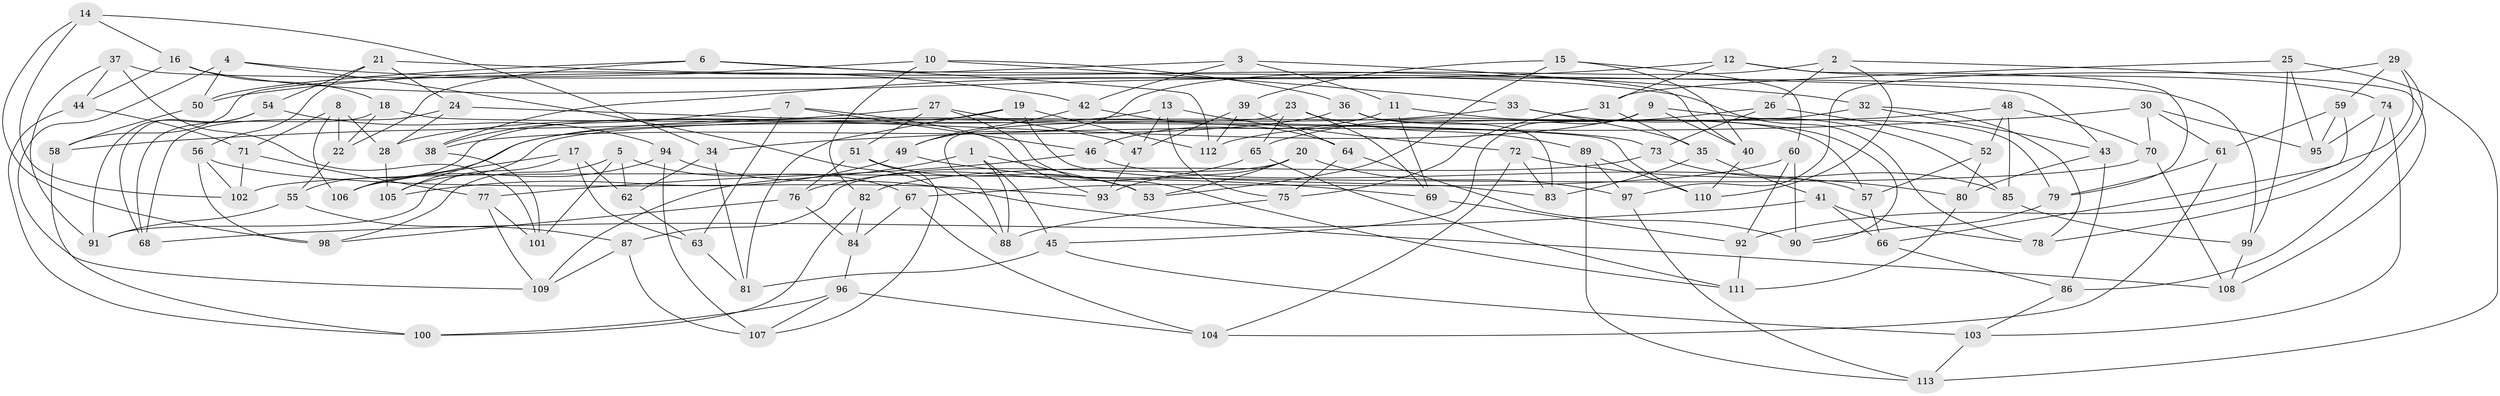 // Generated by graph-tools (version 1.1) at 2025/03/03/09/25 03:03:06]
// undirected, 113 vertices, 226 edges
graph export_dot {
graph [start="1"]
  node [color=gray90,style=filled];
  1;
  2;
  3;
  4;
  5;
  6;
  7;
  8;
  9;
  10;
  11;
  12;
  13;
  14;
  15;
  16;
  17;
  18;
  19;
  20;
  21;
  22;
  23;
  24;
  25;
  26;
  27;
  28;
  29;
  30;
  31;
  32;
  33;
  34;
  35;
  36;
  37;
  38;
  39;
  40;
  41;
  42;
  43;
  44;
  45;
  46;
  47;
  48;
  49;
  50;
  51;
  52;
  53;
  54;
  55;
  56;
  57;
  58;
  59;
  60;
  61;
  62;
  63;
  64;
  65;
  66;
  67;
  68;
  69;
  70;
  71;
  72;
  73;
  74;
  75;
  76;
  77;
  78;
  79;
  80;
  81;
  82;
  83;
  84;
  85;
  86;
  87;
  88;
  89;
  90;
  91;
  92;
  93;
  94;
  95;
  96;
  97;
  98;
  99;
  100;
  101;
  102;
  103;
  104;
  105;
  106;
  107;
  108;
  109;
  110;
  111;
  112;
  113;
  1 -- 45;
  1 -- 53;
  1 -- 109;
  1 -- 88;
  2 -- 26;
  2 -- 108;
  2 -- 49;
  2 -- 110;
  3 -- 50;
  3 -- 40;
  3 -- 11;
  3 -- 42;
  4 -- 42;
  4 -- 88;
  4 -- 109;
  4 -- 50;
  5 -- 101;
  5 -- 98;
  5 -- 67;
  5 -- 62;
  6 -- 50;
  6 -- 22;
  6 -- 43;
  6 -- 112;
  7 -- 93;
  7 -- 38;
  7 -- 46;
  7 -- 63;
  8 -- 22;
  8 -- 28;
  8 -- 71;
  8 -- 106;
  9 -- 40;
  9 -- 45;
  9 -- 79;
  9 -- 28;
  10 -- 36;
  10 -- 82;
  10 -- 58;
  10 -- 33;
  11 -- 69;
  11 -- 90;
  11 -- 46;
  12 -- 38;
  12 -- 74;
  12 -- 79;
  12 -- 31;
  13 -- 72;
  13 -- 75;
  13 -- 105;
  13 -- 47;
  14 -- 34;
  14 -- 98;
  14 -- 102;
  14 -- 16;
  15 -- 60;
  15 -- 53;
  15 -- 39;
  15 -- 40;
  16 -- 44;
  16 -- 18;
  16 -- 78;
  17 -- 106;
  17 -- 62;
  17 -- 63;
  17 -- 91;
  18 -- 110;
  18 -- 22;
  18 -- 68;
  19 -- 81;
  19 -- 83;
  19 -- 112;
  19 -- 55;
  20 -- 53;
  20 -- 97;
  20 -- 93;
  20 -- 87;
  21 -- 32;
  21 -- 54;
  21 -- 56;
  21 -- 24;
  22 -- 55;
  23 -- 69;
  23 -- 65;
  23 -- 88;
  23 -- 89;
  24 -- 68;
  24 -- 28;
  24 -- 73;
  25 -- 113;
  25 -- 95;
  25 -- 99;
  25 -- 31;
  26 -- 52;
  26 -- 73;
  26 -- 65;
  27 -- 47;
  27 -- 111;
  27 -- 51;
  27 -- 58;
  28 -- 105;
  29 -- 59;
  29 -- 92;
  29 -- 97;
  29 -- 86;
  30 -- 61;
  30 -- 34;
  30 -- 70;
  30 -- 95;
  31 -- 75;
  31 -- 35;
  32 -- 78;
  32 -- 105;
  32 -- 43;
  33 -- 85;
  33 -- 106;
  33 -- 35;
  34 -- 81;
  34 -- 62;
  35 -- 41;
  35 -- 83;
  36 -- 57;
  36 -- 38;
  36 -- 83;
  37 -- 101;
  37 -- 91;
  37 -- 99;
  37 -- 44;
  38 -- 101;
  39 -- 112;
  39 -- 47;
  39 -- 64;
  40 -- 110;
  41 -- 68;
  41 -- 66;
  41 -- 78;
  42 -- 49;
  42 -- 64;
  43 -- 80;
  43 -- 86;
  44 -- 71;
  44 -- 100;
  45 -- 103;
  45 -- 81;
  46 -- 77;
  46 -- 57;
  47 -- 93;
  48 -- 112;
  48 -- 85;
  48 -- 52;
  48 -- 70;
  49 -- 69;
  49 -- 105;
  50 -- 58;
  51 -- 107;
  51 -- 76;
  51 -- 53;
  52 -- 80;
  52 -- 57;
  54 -- 68;
  54 -- 94;
  54 -- 91;
  55 -- 87;
  55 -- 91;
  56 -- 93;
  56 -- 102;
  56 -- 98;
  57 -- 66;
  58 -- 100;
  59 -- 66;
  59 -- 95;
  59 -- 61;
  60 -- 92;
  60 -- 67;
  60 -- 90;
  61 -- 104;
  61 -- 79;
  62 -- 63;
  63 -- 81;
  64 -- 75;
  64 -- 90;
  65 -- 76;
  65 -- 111;
  66 -- 86;
  67 -- 84;
  67 -- 104;
  69 -- 92;
  70 -- 108;
  70 -- 102;
  71 -- 77;
  71 -- 102;
  72 -- 83;
  72 -- 80;
  72 -- 104;
  73 -- 85;
  73 -- 82;
  74 -- 78;
  74 -- 95;
  74 -- 103;
  75 -- 88;
  76 -- 98;
  76 -- 84;
  77 -- 109;
  77 -- 101;
  79 -- 90;
  80 -- 111;
  82 -- 84;
  82 -- 100;
  84 -- 96;
  85 -- 99;
  86 -- 103;
  87 -- 109;
  87 -- 107;
  89 -- 110;
  89 -- 97;
  89 -- 113;
  92 -- 111;
  94 -- 106;
  94 -- 107;
  94 -- 108;
  96 -- 107;
  96 -- 104;
  96 -- 100;
  97 -- 113;
  99 -- 108;
  103 -- 113;
}
